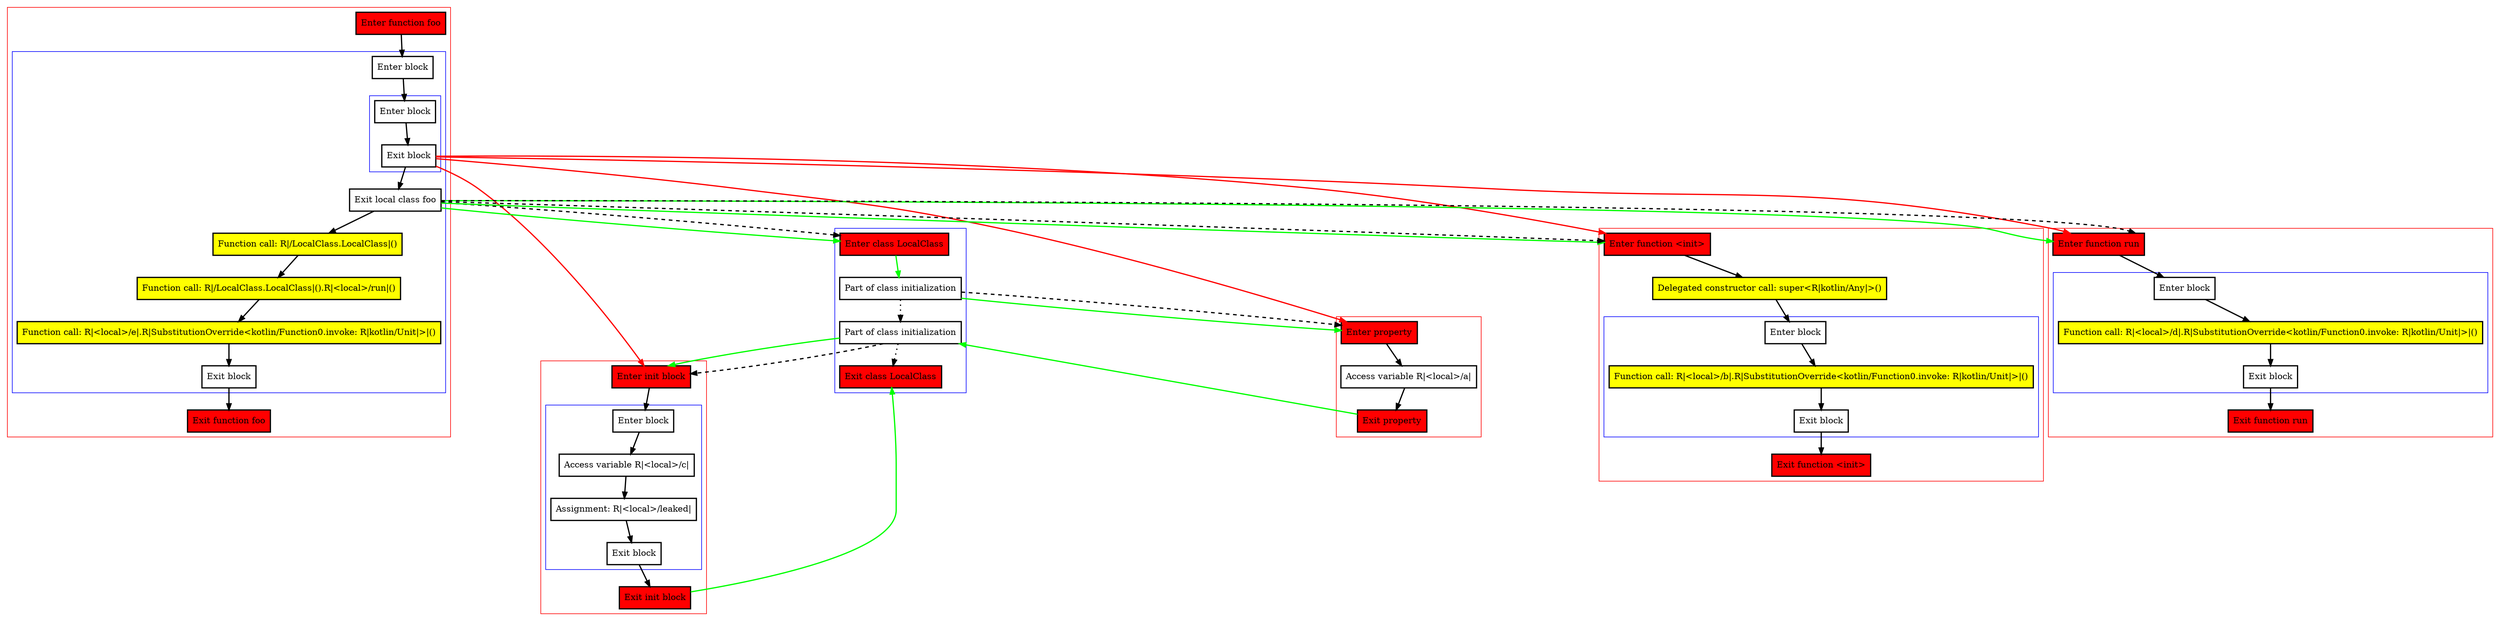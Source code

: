 digraph inLocalClass_kt {
    graph [nodesep=3]
    node [shape=box penwidth=2]
    edge [penwidth=2]

    subgraph cluster_0 {
        color=red
        0 [label="Enter function foo" style="filled" fillcolor=red];
        subgraph cluster_1 {
            color=blue
            1 [label="Enter block"];
            subgraph cluster_2 {
                color=blue
                2 [label="Enter block"];
                3 [label="Exit block"];
            }
            4 [label="Exit local class foo"];
            5 [label="Function call: R|/LocalClass.LocalClass|()" style="filled" fillcolor=yellow];
            6 [label="Function call: R|/LocalClass.LocalClass|().R|<local>/run|()" style="filled" fillcolor=yellow];
            7 [label="Function call: R|<local>/e|.R|SubstitutionOverride<kotlin/Function0.invoke: R|kotlin/Unit|>|()" style="filled" fillcolor=yellow];
            8 [label="Exit block"];
        }
        9 [label="Exit function foo" style="filled" fillcolor=red];
    }
    subgraph cluster_3 {
        color=blue
        10 [label="Enter class LocalClass" style="filled" fillcolor=red];
        11 [label="Part of class initialization"];
        12 [label="Part of class initialization"];
        13 [label="Exit class LocalClass" style="filled" fillcolor=red];
    }
    0 -> {1};
    1 -> {2};
    2 -> {3};
    3 -> {4};
    3 -> {38 41 47 53} [color=red];
    4 -> {5};
    4 -> {41 53 10} [color=green];
    4 -> {41 53 10} [style=dashed];
    5 -> {6};
    6 -> {7};
    7 -> {8};
    8 -> {9};
    10 -> {11} [color=green];
    11 -> {12} [style=dotted];
    11 -> {38} [color=green];
    11 -> {38} [style=dashed];
    12 -> {13} [style=dotted];
    12 -> {47} [color=green];
    12 -> {47} [style=dashed];

    subgraph cluster_4 {
        color=red
        38 [label="Enter property" style="filled" fillcolor=red];
        39 [label="Access variable R|<local>/a|"];
        40 [label="Exit property" style="filled" fillcolor=red];
    }
    38 -> {39};
    39 -> {40};
    40 -> {12} [color=green];

    subgraph cluster_5 {
        color=red
        41 [label="Enter function <init>" style="filled" fillcolor=red];
        42 [label="Delegated constructor call: super<R|kotlin/Any|>()" style="filled" fillcolor=yellow];
        subgraph cluster_6 {
            color=blue
            43 [label="Enter block"];
            44 [label="Function call: R|<local>/b|.R|SubstitutionOverride<kotlin/Function0.invoke: R|kotlin/Unit|>|()" style="filled" fillcolor=yellow];
            45 [label="Exit block"];
        }
        46 [label="Exit function <init>" style="filled" fillcolor=red];
    }
    41 -> {42};
    42 -> {43};
    43 -> {44};
    44 -> {45};
    45 -> {46};

    subgraph cluster_7 {
        color=red
        47 [label="Enter init block" style="filled" fillcolor=red];
        subgraph cluster_8 {
            color=blue
            48 [label="Enter block"];
            49 [label="Access variable R|<local>/c|"];
            50 [label="Assignment: R|<local>/leaked|"];
            51 [label="Exit block"];
        }
        52 [label="Exit init block" style="filled" fillcolor=red];
    }
    47 -> {48};
    48 -> {49};
    49 -> {50};
    50 -> {51};
    51 -> {52};
    52 -> {13} [color=green];

    subgraph cluster_9 {
        color=red
        53 [label="Enter function run" style="filled" fillcolor=red];
        subgraph cluster_10 {
            color=blue
            54 [label="Enter block"];
            55 [label="Function call: R|<local>/d|.R|SubstitutionOverride<kotlin/Function0.invoke: R|kotlin/Unit|>|()" style="filled" fillcolor=yellow];
            56 [label="Exit block"];
        }
        57 [label="Exit function run" style="filled" fillcolor=red];
    }
    53 -> {54};
    54 -> {55};
    55 -> {56};
    56 -> {57};

}
